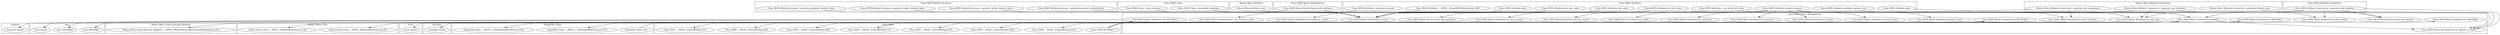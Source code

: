 digraph {
graph [overlap=false]
subgraph cluster_warnings {
	label="warnings";
	"warnings::import";
}
subgraph cluster_Moose_Meta_Method_Constructor {
	label="Moose::Meta::Method::Constructor";
	"Moose::Meta::Method::Constructor::_generate_slot_initializer";
	"Moose::Meta::Method::Constructor::_generate_slot_assignment";
	"Moose::Meta::Method::Constructor::_generate_default_value";
}
subgraph cluster_Moose_Meta_TypeConstraint_Registry {
	label="Moose::Meta::TypeConstraint::Registry";
	"Moose::Meta::TypeConstraint::Registry::__ANON__[Moose/Meta/TypeConstraint/Registry.pm:24]";
}
subgraph cluster_Moose_Meta_Class {
	label="Moose::Meta::Class";
	"Moose::Meta::Class::__ANON__[Moose/Meta/Class.pm:34]";
	"Moose::Meta::Class::__ANON__[Moose/Meta/Class.pm:29]";
}
subgraph cluster_SimpleDB_Client {
	label="SimpleDB::Client";
	"SimpleDB::Client::new";
	"SimpleDB::Client::__ANON__[../lib/SimpleDB/Client.pm:133]";
	"SimpleDB::Client::__ANON__[../lib/SimpleDB/Client.pm:120]";
}
subgraph cluster_Class_MOP_Method_Accessor {
	label="Class::MOP::Method::Accessor";
	"Class::MOP::Method::Accessor::_generate_accessor_method_inline";
	"Class::MOP::Method::Accessor::_generate_writer_method_inline";
	"Class::MOP::Method::Accessor::_generate_reader_method_inline";
	"Class::MOP::Method::Accessor::_generate_predicate_method_inline";
}
subgraph cluster_base {
	label="base";
	"base::BEGIN@3";
	"base::BEGIN@4";
	"base::import";
}
subgraph cluster_strict {
	label="strict";
	"strict::import";
}
subgraph cluster_Class_MOP_Class {
	label="Class::MOP::Class";
	"Class::MOP::Class::_immutable_metaclass";
	"Class::MOP::Class::_clone_instance";
}
subgraph cluster_Class_MOP {
	label="Class::MOP";
	"Class::MOP::__ANON__[Class/MOP.pm:218]";
	"Class::MOP::BEGIN@15";
	"Class::MOP::__ANON__[Class/MOP.pm:321]";
	"Class::MOP::__ANON__[Class/MOP.pm:305]";
	"Class::MOP::__ANON__[Class/MOP.pm:176]";
	"Class::MOP::__ANON__[Class/MOP.pm:494]";
	"Class::MOP::__ANON__[Class/MOP.pm:260]";
	"Class::MOP::__ANON__[Class/MOP.pm:286]";
}
subgraph cluster_Class_MOP_Method_Constructor {
	label="Class::MOP::Method::Constructor";
	"Class::MOP::Method::Constructor::_generate_slot_initializer";
}
subgraph cluster_Exporter {
	label="Exporter";
	"Exporter::import";
}
subgraph cluster_Class_MOP_Attribute {
	label="Class::MOP::Attribute";
	"Class::MOP::Attribute::set_raw_value";
	"Class::MOP::Attribute::_set_initial_slot_value";
	"Class::MOP::Attribute::install_accessors";
	"Class::MOP::Attribute::has_value";
	"Class::MOP::Attribute::get_raw_value";
	"Class::MOP::Attribute::_process_accessors";
	"Class::MOP::Attribute::slots";
	"Class::MOP::Attribute::initialize_instance_slot";
	"Class::MOP::Attribute::__ANON__[Class/MOP/Attribute.pm:340]";
	"Class::MOP::Attribute::new";
}
subgraph cluster_Moose_Meta_Attribute {
	label="Moose::Meta::Attribute";
	"Moose::Meta::Attribute::new";
}
subgraph cluster_Class_MOP_Mixin_AttributeCore {
	label="Class::MOP::Mixin::AttributeCore";
	"Class::MOP::Mixin::AttributeCore::BEGIN@4";
	"Class::MOP::Mixin::AttributeCore::predicate";
	"Class::MOP::Mixin::AttributeCore::has_builder";
	"Class::MOP::Mixin::AttributeCore::BEGIN@10";
	"Class::MOP::Mixin::AttributeCore::has_initializer";
	"Class::MOP::Mixin::AttributeCore::has_accessor";
	"Class::MOP::Mixin::AttributeCore::has_default";
	"Class::MOP::Mixin::AttributeCore::BEGIN@12";
	"Class::MOP::Mixin::AttributeCore::name";
	"Class::MOP::Mixin::AttributeCore::has_reader";
	"Class::MOP::Mixin::AttributeCore::is_default_a_coderef";
	"Class::MOP::Mixin::AttributeCore::_set_insertion_order";
	"Class::MOP::Mixin::AttributeCore::definition_context";
	"Class::MOP::Mixin::AttributeCore::has_writer";
	"Class::MOP::Mixin::AttributeCore::reader";
	"Class::MOP::Mixin::AttributeCore::accessor";
	"Class::MOP::Mixin::AttributeCore::default";
	"Class::MOP::Mixin::AttributeCore::has_clearer";
	"Class::MOP::Mixin::AttributeCore::has_predicate";
	"Class::MOP::Mixin::AttributeCore::writer";
	"Class::MOP::Mixin::AttributeCore::init_arg";
	"Class::MOP::Mixin::AttributeCore::BEGIN@3";
}
subgraph cluster_Class_MOP_Mixin_HasAttributes {
	label="Class::MOP::Mixin::HasAttributes";
	"Class::MOP::Mixin::HasAttributes::add_attribute";
}
"Class::MOP::Attribute::install_accessors" -> "Class::MOP::Mixin::AttributeCore::predicate";
"Moose::Meta::Method::Constructor::_generate_slot_initializer" -> "Class::MOP::Mixin::AttributeCore::has_default";
"Class::MOP::Method::Constructor::_generate_slot_initializer" -> "Class::MOP::Mixin::AttributeCore::has_default";
"Class::MOP::Mixin::AttributeCore::default" -> "Class::MOP::__ANON__[Class/MOP.pm:260]";
"Class::MOP::Mixin::HasAttributes::add_attribute" -> "Class::MOP::Mixin::AttributeCore::_set_insertion_order";
"Class::MOP::Mixin::AttributeCore::BEGIN@10" -> "Exporter::import";
"Class::MOP::Attribute::install_accessors" -> "Class::MOP::Mixin::AttributeCore::has_predicate";
"Moose::Meta::Method::Constructor::_generate_slot_initializer" -> "Class::MOP::Mixin::AttributeCore::init_arg";
"Class::MOP::Class::_clone_instance" -> "Class::MOP::Mixin::AttributeCore::init_arg";
"Moose::Meta::Attribute::new" -> "Class::MOP::Mixin::AttributeCore::init_arg";
"Class::MOP::Method::Constructor::_generate_slot_initializer" -> "Class::MOP::Mixin::AttributeCore::init_arg";
"Class::MOP::BEGIN@15" -> "Class::MOP::Mixin::AttributeCore::BEGIN@4";
"Class::MOP::Mixin::AttributeCore::default" -> "Moose::Meta::TypeConstraint::Registry::__ANON__[Moose/Meta/TypeConstraint/Registry.pm:24]";
"Class::MOP::Attribute::install_accessors" -> "Class::MOP::Mixin::AttributeCore::has_clearer";
"Class::MOP::Mixin::AttributeCore::default" -> "Moose::Meta::Class::__ANON__[Moose/Meta/Class.pm:29]";
"Class::MOP::Attribute::new" -> "Class::MOP::Mixin::AttributeCore::is_default_a_coderef";
"Class::MOP::Mixin::AttributeCore::default" -> "Class::MOP::Mixin::AttributeCore::is_default_a_coderef";
"Class::MOP::Method::Constructor::_generate_slot_initializer" -> "Class::MOP::Mixin::AttributeCore::is_default_a_coderef";
"Moose::Meta::Method::Constructor::_generate_default_value" -> "Class::MOP::Mixin::AttributeCore::is_default_a_coderef";
"Class::MOP::Attribute::_process_accessors" -> "Class::MOP::Mixin::AttributeCore::definition_context";
"Class::MOP::Mixin::AttributeCore::default" -> "Class::MOP::__ANON__[Class/MOP.pm:494]";
"Class::MOP::Attribute::install_accessors" -> "Class::MOP::Mixin::AttributeCore::writer";
"Class::MOP::Attribute::install_accessors" -> "Class::MOP::Mixin::AttributeCore::reader";
"Class::MOP::Attribute::initialize_instance_slot" -> "Class::MOP::Mixin::AttributeCore::default";
"Class::MOP::Class::_immutable_metaclass" -> "Class::MOP::Mixin::AttributeCore::default";
"SimpleDB::Client::new" -> "Class::MOP::Mixin::AttributeCore::default";
"Class::MOP::Method::Constructor::_generate_slot_initializer" -> "Class::MOP::Mixin::AttributeCore::default";
"Class::MOP::Mixin::AttributeCore::BEGIN@12" -> "base::BEGIN@3";
"Moose::Meta::Method::Constructor::_generate_slot_initializer" -> "Class::MOP::Mixin::AttributeCore::has_builder";
"Class::MOP::Method::Constructor::_generate_slot_initializer" -> "Class::MOP::Mixin::AttributeCore::has_builder";
"Class::MOP::Mixin::AttributeCore::default" -> "Class::MOP::__ANON__[Class/MOP.pm:286]";
"Class::MOP::Mixin::AttributeCore::default" -> "Class::MOP::__ANON__[Class/MOP.pm:321]";
"Class::MOP::Attribute::install_accessors" -> "Class::MOP::Mixin::AttributeCore::has_writer";
"Class::MOP::Mixin::AttributeCore::default" -> "Class::MOP::__ANON__[Class/MOP.pm:305]";
"Class::MOP::Mixin::AttributeCore::BEGIN@12" -> "base::BEGIN@4";
"Class::MOP::Attribute::_set_initial_slot_value" -> "Class::MOP::Mixin::AttributeCore::has_initializer";
"Moose::Meta::Method::Constructor::_generate_slot_assignment" -> "Class::MOP::Mixin::AttributeCore::has_initializer";
"Class::MOP::Mixin::AttributeCore::BEGIN@12" -> "base::import";
"Class::MOP::BEGIN@15" -> "Class::MOP::Mixin::AttributeCore::BEGIN@10";
"Class::MOP::Attribute::install_accessors" -> "Class::MOP::Mixin::AttributeCore::has_accessor";
"Class::MOP::Attribute::install_accessors" -> "Class::MOP::Mixin::AttributeCore::has_reader";
"Class::MOP::Mixin::AttributeCore::BEGIN@4" -> "warnings::import";
"Class::MOP::Mixin::AttributeCore::default" -> "Class::MOP::__ANON__[Class/MOP.pm:218]";
"Class::MOP::BEGIN@15" -> "Class::MOP::Mixin::AttributeCore::BEGIN@12";
"Class::MOP::Mixin::AttributeCore::default" -> "SimpleDB::Client::__ANON__[../lib/SimpleDB/Client.pm:133]";
"Moose::Meta::Method::Constructor::_generate_slot_initializer" -> "Class::MOP::Mixin::AttributeCore::name";
"Class::MOP::Method::Accessor::_generate_accessor_method_inline" -> "Class::MOP::Mixin::AttributeCore::name";
"Class::MOP::Attribute::set_raw_value" -> "Class::MOP::Mixin::AttributeCore::name";
"Class::MOP::Method::Accessor::_generate_writer_method_inline" -> "Class::MOP::Mixin::AttributeCore::name";
"Class::MOP::Attribute::_set_initial_slot_value" -> "Class::MOP::Mixin::AttributeCore::name";
"Moose::Meta::Method::Constructor::_generate_slot_assignment" -> "Class::MOP::Mixin::AttributeCore::name";
"Class::MOP::Attribute::has_value" -> "Class::MOP::Mixin::AttributeCore::name";
"Class::MOP::Attribute::get_raw_value" -> "Class::MOP::Mixin::AttributeCore::name";
"Class::MOP::Attribute::__ANON__[Class/MOP/Attribute.pm:340]" -> "Class::MOP::Mixin::AttributeCore::name";
"Class::MOP::Attribute::slots" -> "Class::MOP::Mixin::AttributeCore::name";
"Class::MOP::Method::Accessor::_generate_reader_method_inline" -> "Class::MOP::Mixin::AttributeCore::name";
"Class::MOP::Mixin::HasAttributes::add_attribute" -> "Class::MOP::Mixin::AttributeCore::name";
"Class::MOP::Method::Accessor::_generate_predicate_method_inline" -> "Class::MOP::Mixin::AttributeCore::name";
"Class::MOP::Method::Constructor::_generate_slot_initializer" -> "Class::MOP::Mixin::AttributeCore::name";
"Class::MOP::Mixin::AttributeCore::default" -> "Moose::Meta::Class::__ANON__[Moose/Meta/Class.pm:34]";
"Class::MOP::Mixin::AttributeCore::default" -> "SimpleDB::Client::__ANON__[../lib/SimpleDB/Client.pm:120]";
"Class::MOP::Mixin::AttributeCore::default" -> "Class::MOP::__ANON__[Class/MOP.pm:176]";
"Class::MOP::Attribute::install_accessors" -> "Class::MOP::Mixin::AttributeCore::accessor";
"Class::MOP::Mixin::AttributeCore::BEGIN@3" -> "strict::import";
"Class::MOP::BEGIN@15" -> "Class::MOP::Mixin::AttributeCore::BEGIN@3";
}
